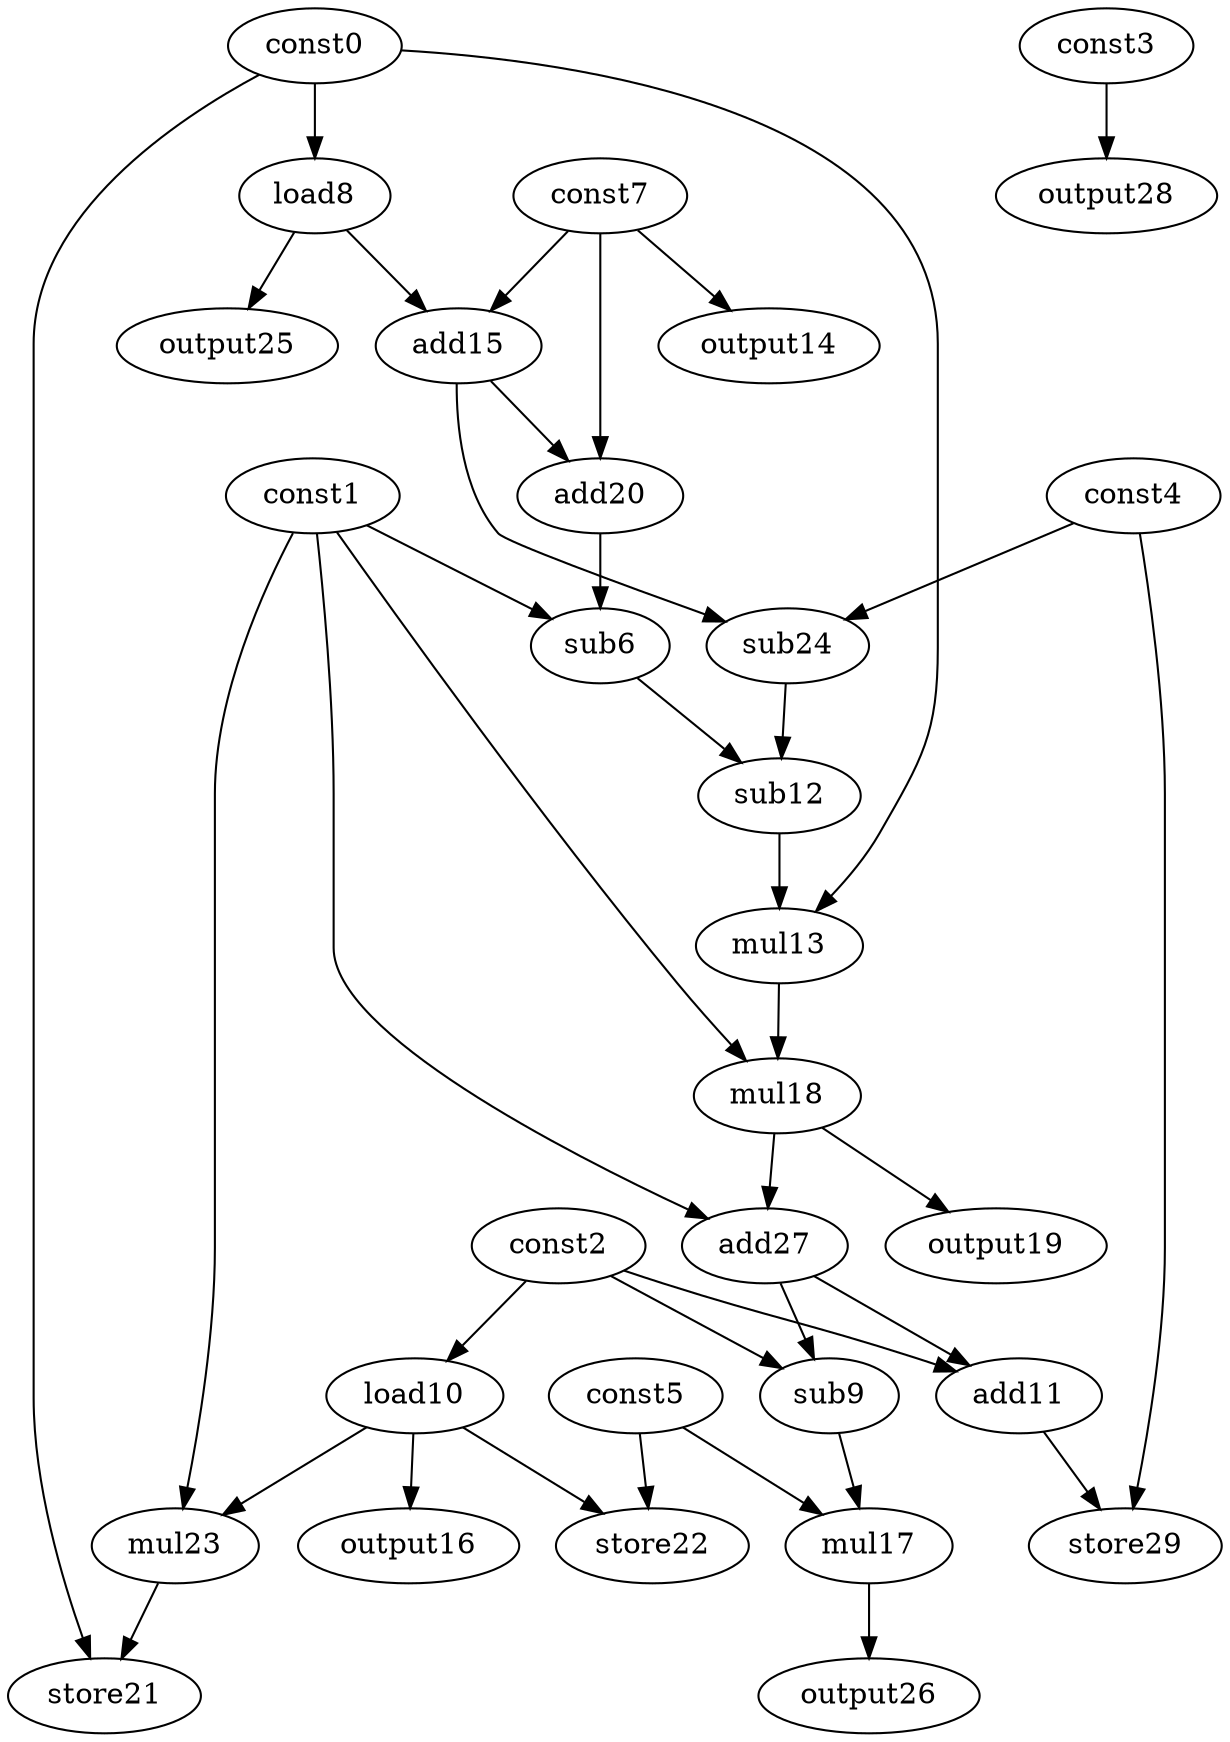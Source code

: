 digraph G { 
const0[opcode=const]; 
const1[opcode=const]; 
const2[opcode=const]; 
const3[opcode=const]; 
const4[opcode=const]; 
const5[opcode=const]; 
sub6[opcode=sub]; 
const7[opcode=const]; 
load8[opcode=load]; 
sub9[opcode=sub]; 
load10[opcode=load]; 
add11[opcode=add]; 
sub12[opcode=sub]; 
mul13[opcode=mul]; 
output14[opcode=output]; 
add15[opcode=add]; 
output16[opcode=output]; 
mul17[opcode=mul]; 
mul18[opcode=mul]; 
output19[opcode=output]; 
add20[opcode=add]; 
store21[opcode=store]; 
store22[opcode=store]; 
mul23[opcode=mul]; 
sub24[opcode=sub]; 
output25[opcode=output]; 
output26[opcode=output]; 
add27[opcode=add]; 
output28[opcode=output]; 
store29[opcode=store]; 
const0->load8[operand=0];
const2->load10[operand=0];
const7->output14[operand=0];
const3->output28[operand=0];
load8->add15[operand=0];
const7->add15[operand=1];
load10->output16[operand=0];
load10->store22[operand=0];
const5->store22[operand=1];
const1->mul23[operand=0];
load10->mul23[operand=1];
load8->output25[operand=0];
const7->add20[operand=0];
add15->add20[operand=1];
const0->store21[operand=0];
mul23->store21[operand=1];
const4->sub24[operand=0];
add15->sub24[operand=1];
const1->sub6[operand=0];
add20->sub6[operand=1];
sub24->sub12[operand=0];
sub6->sub12[operand=1];
const0->mul13[operand=0];
sub12->mul13[operand=1];
const1->mul18[operand=0];
mul13->mul18[operand=1];
mul18->output19[operand=0];
const1->add27[operand=0];
mul18->add27[operand=1];
const2->sub9[operand=0];
add27->sub9[operand=1];
const2->add11[operand=0];
add27->add11[operand=1];
sub9->mul17[operand=0];
const5->mul17[operand=1];
add11->store29[operand=0];
const4->store29[operand=1];
mul17->output26[operand=0];
}
